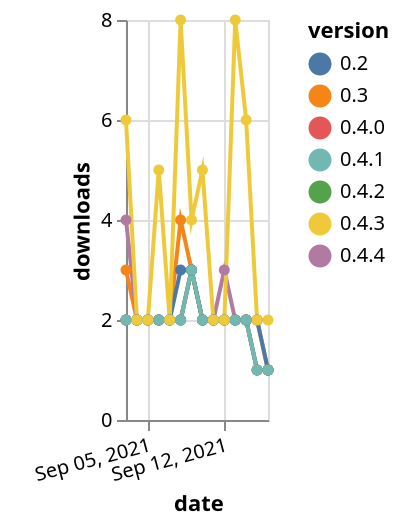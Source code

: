 {"$schema": "https://vega.github.io/schema/vega-lite/v5.json", "description": "A simple bar chart with embedded data.", "data": {"values": [{"date": "2021-09-03", "total": 2436, "delta": 3, "version": "0.3"}, {"date": "2021-09-04", "total": 2438, "delta": 2, "version": "0.3"}, {"date": "2021-09-05", "total": 2440, "delta": 2, "version": "0.3"}, {"date": "2021-09-06", "total": 2442, "delta": 2, "version": "0.3"}, {"date": "2021-09-07", "total": 2444, "delta": 2, "version": "0.3"}, {"date": "2021-09-08", "total": 2448, "delta": 4, "version": "0.3"}, {"date": "2021-09-09", "total": 2451, "delta": 3, "version": "0.3"}, {"date": "2021-09-10", "total": 2453, "delta": 2, "version": "0.3"}, {"date": "2021-09-11", "total": 2455, "delta": 2, "version": "0.3"}, {"date": "2021-09-12", "total": 2457, "delta": 2, "version": "0.3"}, {"date": "2021-09-13", "total": 2459, "delta": 2, "version": "0.3"}, {"date": "2021-09-14", "total": 2461, "delta": 2, "version": "0.3"}, {"date": "2021-09-15", "total": 2463, "delta": 2, "version": "0.3"}, {"date": "2021-09-16", "total": 2464, "delta": 1, "version": "0.3"}, {"date": "2021-09-03", "total": 1590, "delta": 2, "version": "0.4.0"}, {"date": "2021-09-04", "total": 1592, "delta": 2, "version": "0.4.0"}, {"date": "2021-09-05", "total": 1594, "delta": 2, "version": "0.4.0"}, {"date": "2021-09-06", "total": 1596, "delta": 2, "version": "0.4.0"}, {"date": "2021-09-07", "total": 1598, "delta": 2, "version": "0.4.0"}, {"date": "2021-09-08", "total": 1600, "delta": 2, "version": "0.4.0"}, {"date": "2021-09-09", "total": 1603, "delta": 3, "version": "0.4.0"}, {"date": "2021-09-10", "total": 1605, "delta": 2, "version": "0.4.0"}, {"date": "2021-09-11", "total": 1607, "delta": 2, "version": "0.4.0"}, {"date": "2021-09-12", "total": 1609, "delta": 2, "version": "0.4.0"}, {"date": "2021-09-13", "total": 1611, "delta": 2, "version": "0.4.0"}, {"date": "2021-09-14", "total": 1613, "delta": 2, "version": "0.4.0"}, {"date": "2021-09-15", "total": 1614, "delta": 1, "version": "0.4.0"}, {"date": "2021-09-16", "total": 1615, "delta": 1, "version": "0.4.0"}, {"date": "2021-09-03", "total": 184, "delta": 4, "version": "0.4.4"}, {"date": "2021-09-04", "total": 186, "delta": 2, "version": "0.4.4"}, {"date": "2021-09-05", "total": 188, "delta": 2, "version": "0.4.4"}, {"date": "2021-09-06", "total": 190, "delta": 2, "version": "0.4.4"}, {"date": "2021-09-07", "total": 192, "delta": 2, "version": "0.4.4"}, {"date": "2021-09-08", "total": 194, "delta": 2, "version": "0.4.4"}, {"date": "2021-09-09", "total": 197, "delta": 3, "version": "0.4.4"}, {"date": "2021-09-10", "total": 199, "delta": 2, "version": "0.4.4"}, {"date": "2021-09-11", "total": 201, "delta": 2, "version": "0.4.4"}, {"date": "2021-09-12", "total": 204, "delta": 3, "version": "0.4.4"}, {"date": "2021-09-13", "total": 206, "delta": 2, "version": "0.4.4"}, {"date": "2021-09-14", "total": 208, "delta": 2, "version": "0.4.4"}, {"date": "2021-09-15", "total": 209, "delta": 1, "version": "0.4.4"}, {"date": "2021-09-16", "total": 210, "delta": 1, "version": "0.4.4"}, {"date": "2021-09-03", "total": 2259, "delta": 2, "version": "0.2"}, {"date": "2021-09-04", "total": 2261, "delta": 2, "version": "0.2"}, {"date": "2021-09-05", "total": 2263, "delta": 2, "version": "0.2"}, {"date": "2021-09-06", "total": 2265, "delta": 2, "version": "0.2"}, {"date": "2021-09-07", "total": 2267, "delta": 2, "version": "0.2"}, {"date": "2021-09-08", "total": 2270, "delta": 3, "version": "0.2"}, {"date": "2021-09-09", "total": 2273, "delta": 3, "version": "0.2"}, {"date": "2021-09-10", "total": 2275, "delta": 2, "version": "0.2"}, {"date": "2021-09-11", "total": 2277, "delta": 2, "version": "0.2"}, {"date": "2021-09-12", "total": 2279, "delta": 2, "version": "0.2"}, {"date": "2021-09-13", "total": 2281, "delta": 2, "version": "0.2"}, {"date": "2021-09-14", "total": 2283, "delta": 2, "version": "0.2"}, {"date": "2021-09-15", "total": 2285, "delta": 2, "version": "0.2"}, {"date": "2021-09-16", "total": 2286, "delta": 1, "version": "0.2"}, {"date": "2021-09-03", "total": 1259, "delta": 2, "version": "0.4.2"}, {"date": "2021-09-04", "total": 1261, "delta": 2, "version": "0.4.2"}, {"date": "2021-09-05", "total": 1263, "delta": 2, "version": "0.4.2"}, {"date": "2021-09-06", "total": 1265, "delta": 2, "version": "0.4.2"}, {"date": "2021-09-07", "total": 1267, "delta": 2, "version": "0.4.2"}, {"date": "2021-09-08", "total": 1269, "delta": 2, "version": "0.4.2"}, {"date": "2021-09-09", "total": 1272, "delta": 3, "version": "0.4.2"}, {"date": "2021-09-10", "total": 1274, "delta": 2, "version": "0.4.2"}, {"date": "2021-09-11", "total": 1276, "delta": 2, "version": "0.4.2"}, {"date": "2021-09-12", "total": 1278, "delta": 2, "version": "0.4.2"}, {"date": "2021-09-13", "total": 1280, "delta": 2, "version": "0.4.2"}, {"date": "2021-09-14", "total": 1282, "delta": 2, "version": "0.4.2"}, {"date": "2021-09-15", "total": 1283, "delta": 1, "version": "0.4.2"}, {"date": "2021-09-16", "total": 1284, "delta": 1, "version": "0.4.2"}, {"date": "2021-09-03", "total": 1365, "delta": 2, "version": "0.4.1"}, {"date": "2021-09-04", "total": 1367, "delta": 2, "version": "0.4.1"}, {"date": "2021-09-05", "total": 1369, "delta": 2, "version": "0.4.1"}, {"date": "2021-09-06", "total": 1371, "delta": 2, "version": "0.4.1"}, {"date": "2021-09-07", "total": 1373, "delta": 2, "version": "0.4.1"}, {"date": "2021-09-08", "total": 1375, "delta": 2, "version": "0.4.1"}, {"date": "2021-09-09", "total": 1378, "delta": 3, "version": "0.4.1"}, {"date": "2021-09-10", "total": 1380, "delta": 2, "version": "0.4.1"}, {"date": "2021-09-11", "total": 1382, "delta": 2, "version": "0.4.1"}, {"date": "2021-09-12", "total": 1384, "delta": 2, "version": "0.4.1"}, {"date": "2021-09-13", "total": 1386, "delta": 2, "version": "0.4.1"}, {"date": "2021-09-14", "total": 1388, "delta": 2, "version": "0.4.1"}, {"date": "2021-09-15", "total": 1389, "delta": 1, "version": "0.4.1"}, {"date": "2021-09-16", "total": 1390, "delta": 1, "version": "0.4.1"}, {"date": "2021-09-03", "total": 1499, "delta": 6, "version": "0.4.3"}, {"date": "2021-09-04", "total": 1501, "delta": 2, "version": "0.4.3"}, {"date": "2021-09-05", "total": 1503, "delta": 2, "version": "0.4.3"}, {"date": "2021-09-06", "total": 1508, "delta": 5, "version": "0.4.3"}, {"date": "2021-09-07", "total": 1510, "delta": 2, "version": "0.4.3"}, {"date": "2021-09-08", "total": 1518, "delta": 8, "version": "0.4.3"}, {"date": "2021-09-09", "total": 1522, "delta": 4, "version": "0.4.3"}, {"date": "2021-09-10", "total": 1527, "delta": 5, "version": "0.4.3"}, {"date": "2021-09-11", "total": 1529, "delta": 2, "version": "0.4.3"}, {"date": "2021-09-12", "total": 1531, "delta": 2, "version": "0.4.3"}, {"date": "2021-09-13", "total": 1539, "delta": 8, "version": "0.4.3"}, {"date": "2021-09-14", "total": 1545, "delta": 6, "version": "0.4.3"}, {"date": "2021-09-15", "total": 1547, "delta": 2, "version": "0.4.3"}, {"date": "2021-09-16", "total": 1549, "delta": 2, "version": "0.4.3"}]}, "width": "container", "mark": {"type": "line", "point": {"filled": true}}, "encoding": {"x": {"field": "date", "type": "temporal", "timeUnit": "yearmonthdate", "title": "date", "axis": {"labelAngle": -15}}, "y": {"field": "delta", "type": "quantitative", "title": "downloads"}, "color": {"field": "version", "type": "nominal"}, "tooltip": {"field": "delta"}}}